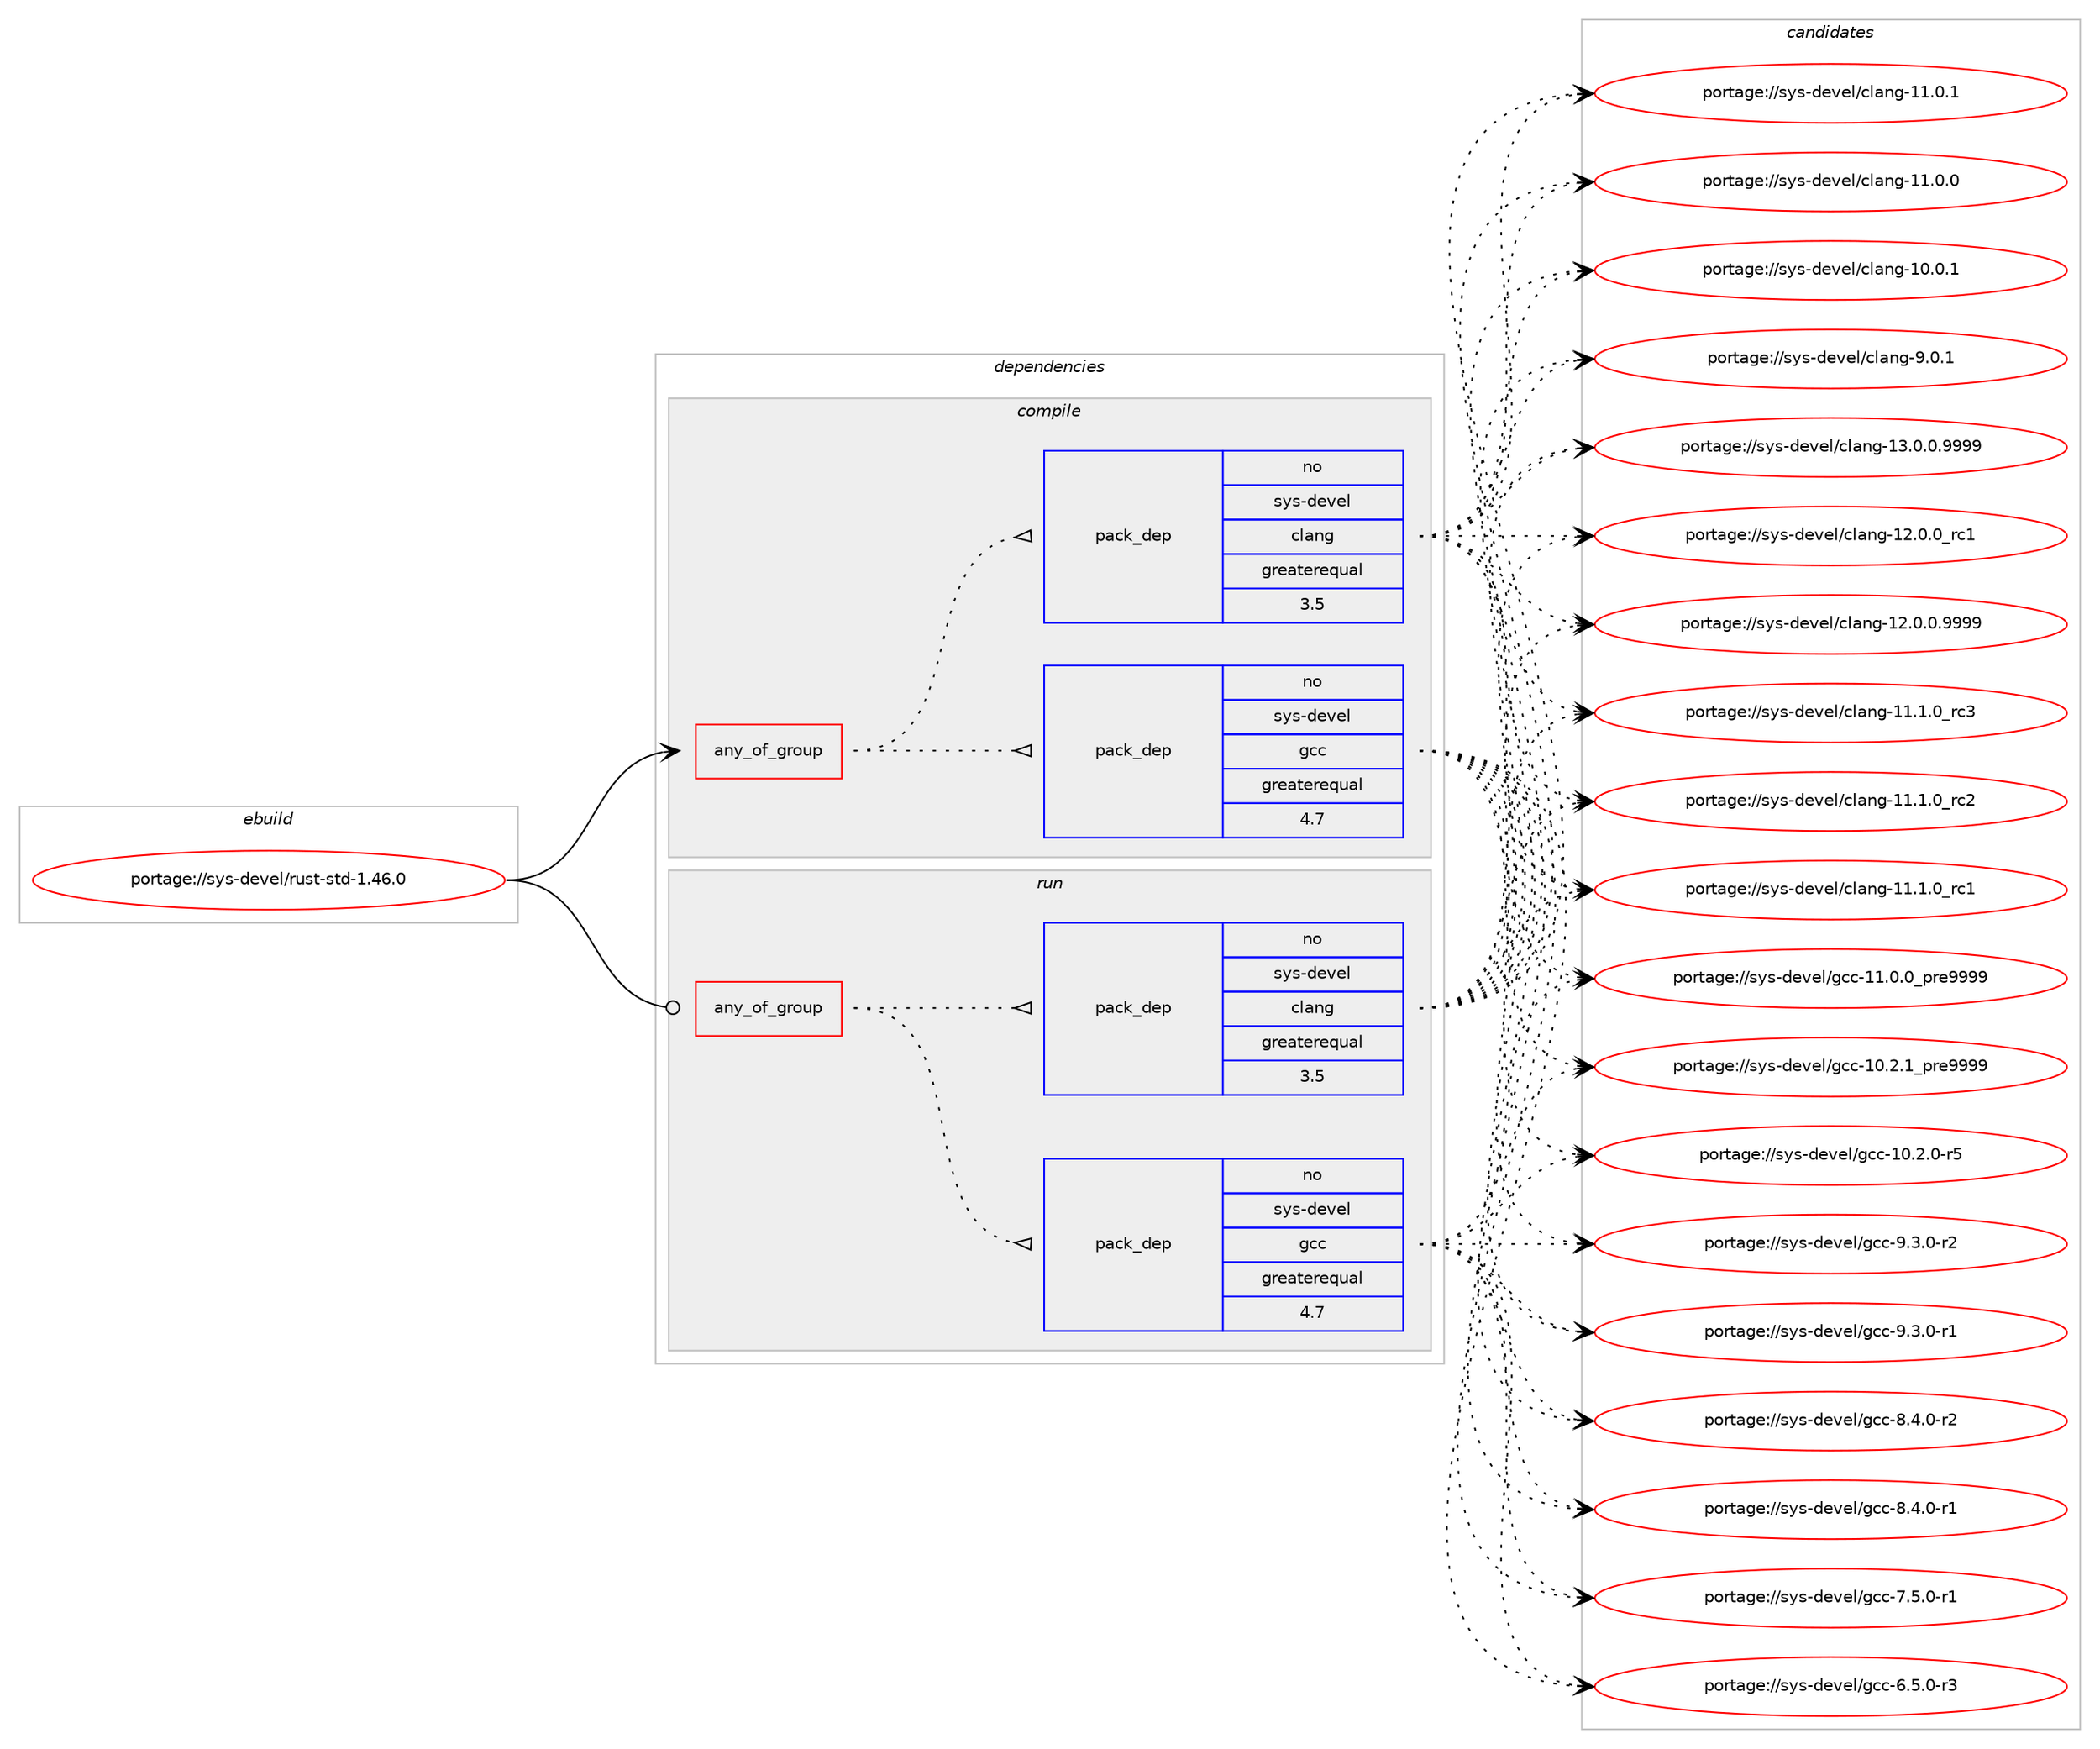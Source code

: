 digraph prolog {

# *************
# Graph options
# *************

newrank=true;
concentrate=true;
compound=true;
graph [rankdir=LR,fontname=Helvetica,fontsize=10,ranksep=1.5];#, ranksep=2.5, nodesep=0.2];
edge  [arrowhead=vee];
node  [fontname=Helvetica,fontsize=10];

# **********
# The ebuild
# **********

subgraph cluster_leftcol {
color=gray;
rank=same;
label=<<i>ebuild</i>>;
id [label="portage://sys-devel/rust-std-1.46.0", color=red, width=4, href="../sys-devel/rust-std-1.46.0.svg"];
}

# ****************
# The dependencies
# ****************

subgraph cluster_midcol {
color=gray;
label=<<i>dependencies</i>>;
subgraph cluster_compile {
fillcolor="#eeeeee";
style=filled;
label=<<i>compile</i>>;
subgraph any77 {
dependency6102 [label=<<TABLE BORDER="0" CELLBORDER="1" CELLSPACING="0" CELLPADDING="4"><TR><TD CELLPADDING="10">any_of_group</TD></TR></TABLE>>, shape=none, color=red];subgraph pack4458 {
dependency6103 [label=<<TABLE BORDER="0" CELLBORDER="1" CELLSPACING="0" CELLPADDING="4" WIDTH="220"><TR><TD ROWSPAN="6" CELLPADDING="30">pack_dep</TD></TR><TR><TD WIDTH="110">no</TD></TR><TR><TD>sys-devel</TD></TR><TR><TD>gcc</TD></TR><TR><TD>greaterequal</TD></TR><TR><TD>4.7</TD></TR></TABLE>>, shape=none, color=blue];
}
dependency6102:e -> dependency6103:w [weight=20,style="dotted",arrowhead="oinv"];
subgraph pack4459 {
dependency6104 [label=<<TABLE BORDER="0" CELLBORDER="1" CELLSPACING="0" CELLPADDING="4" WIDTH="220"><TR><TD ROWSPAN="6" CELLPADDING="30">pack_dep</TD></TR><TR><TD WIDTH="110">no</TD></TR><TR><TD>sys-devel</TD></TR><TR><TD>clang</TD></TR><TR><TD>greaterequal</TD></TR><TR><TD>3.5</TD></TR></TABLE>>, shape=none, color=blue];
}
dependency6102:e -> dependency6104:w [weight=20,style="dotted",arrowhead="oinv"];
}
id:e -> dependency6102:w [weight=20,style="solid",arrowhead="vee"];
}
subgraph cluster_compileandrun {
fillcolor="#eeeeee";
style=filled;
label=<<i>compile and run</i>>;
}
subgraph cluster_run {
fillcolor="#eeeeee";
style=filled;
label=<<i>run</i>>;
subgraph any78 {
dependency6105 [label=<<TABLE BORDER="0" CELLBORDER="1" CELLSPACING="0" CELLPADDING="4"><TR><TD CELLPADDING="10">any_of_group</TD></TR></TABLE>>, shape=none, color=red];subgraph pack4460 {
dependency6106 [label=<<TABLE BORDER="0" CELLBORDER="1" CELLSPACING="0" CELLPADDING="4" WIDTH="220"><TR><TD ROWSPAN="6" CELLPADDING="30">pack_dep</TD></TR><TR><TD WIDTH="110">no</TD></TR><TR><TD>sys-devel</TD></TR><TR><TD>gcc</TD></TR><TR><TD>greaterequal</TD></TR><TR><TD>4.7</TD></TR></TABLE>>, shape=none, color=blue];
}
dependency6105:e -> dependency6106:w [weight=20,style="dotted",arrowhead="oinv"];
subgraph pack4461 {
dependency6107 [label=<<TABLE BORDER="0" CELLBORDER="1" CELLSPACING="0" CELLPADDING="4" WIDTH="220"><TR><TD ROWSPAN="6" CELLPADDING="30">pack_dep</TD></TR><TR><TD WIDTH="110">no</TD></TR><TR><TD>sys-devel</TD></TR><TR><TD>clang</TD></TR><TR><TD>greaterequal</TD></TR><TR><TD>3.5</TD></TR></TABLE>>, shape=none, color=blue];
}
dependency6105:e -> dependency6107:w [weight=20,style="dotted",arrowhead="oinv"];
}
id:e -> dependency6105:w [weight=20,style="solid",arrowhead="odot"];
}
}

# **************
# The candidates
# **************

subgraph cluster_choices {
rank=same;
color=gray;
label=<<i>candidates</i>>;

subgraph choice4458 {
color=black;
nodesep=1;
choice115121115451001011181011084710399994557465146484511450 [label="portage://sys-devel/gcc-9.3.0-r2", color=red, width=4,href="../sys-devel/gcc-9.3.0-r2.svg"];
choice115121115451001011181011084710399994557465146484511449 [label="portage://sys-devel/gcc-9.3.0-r1", color=red, width=4,href="../sys-devel/gcc-9.3.0-r1.svg"];
choice115121115451001011181011084710399994556465246484511450 [label="portage://sys-devel/gcc-8.4.0-r2", color=red, width=4,href="../sys-devel/gcc-8.4.0-r2.svg"];
choice115121115451001011181011084710399994556465246484511449 [label="portage://sys-devel/gcc-8.4.0-r1", color=red, width=4,href="../sys-devel/gcc-8.4.0-r1.svg"];
choice115121115451001011181011084710399994555465346484511449 [label="portage://sys-devel/gcc-7.5.0-r1", color=red, width=4,href="../sys-devel/gcc-7.5.0-r1.svg"];
choice115121115451001011181011084710399994554465346484511451 [label="portage://sys-devel/gcc-6.5.0-r3", color=red, width=4,href="../sys-devel/gcc-6.5.0-r3.svg"];
choice11512111545100101118101108471039999454949464846489511211410157575757 [label="portage://sys-devel/gcc-11.0.0_pre9999", color=red, width=4,href="../sys-devel/gcc-11.0.0_pre9999.svg"];
choice11512111545100101118101108471039999454948465046499511211410157575757 [label="portage://sys-devel/gcc-10.2.1_pre9999", color=red, width=4,href="../sys-devel/gcc-10.2.1_pre9999.svg"];
choice11512111545100101118101108471039999454948465046484511453 [label="portage://sys-devel/gcc-10.2.0-r5", color=red, width=4,href="../sys-devel/gcc-10.2.0-r5.svg"];
dependency6103:e -> choice115121115451001011181011084710399994557465146484511450:w [style=dotted,weight="100"];
dependency6103:e -> choice115121115451001011181011084710399994557465146484511449:w [style=dotted,weight="100"];
dependency6103:e -> choice115121115451001011181011084710399994556465246484511450:w [style=dotted,weight="100"];
dependency6103:e -> choice115121115451001011181011084710399994556465246484511449:w [style=dotted,weight="100"];
dependency6103:e -> choice115121115451001011181011084710399994555465346484511449:w [style=dotted,weight="100"];
dependency6103:e -> choice115121115451001011181011084710399994554465346484511451:w [style=dotted,weight="100"];
dependency6103:e -> choice11512111545100101118101108471039999454949464846489511211410157575757:w [style=dotted,weight="100"];
dependency6103:e -> choice11512111545100101118101108471039999454948465046499511211410157575757:w [style=dotted,weight="100"];
dependency6103:e -> choice11512111545100101118101108471039999454948465046484511453:w [style=dotted,weight="100"];
}
subgraph choice4459 {
color=black;
nodesep=1;
choice11512111545100101118101108479910897110103455746484649 [label="portage://sys-devel/clang-9.0.1", color=red, width=4,href="../sys-devel/clang-9.0.1.svg"];
choice11512111545100101118101108479910897110103454951464846484657575757 [label="portage://sys-devel/clang-13.0.0.9999", color=red, width=4,href="../sys-devel/clang-13.0.0.9999.svg"];
choice1151211154510010111810110847991089711010345495046484648951149949 [label="portage://sys-devel/clang-12.0.0_rc1", color=red, width=4,href="../sys-devel/clang-12.0.0_rc1.svg"];
choice11512111545100101118101108479910897110103454950464846484657575757 [label="portage://sys-devel/clang-12.0.0.9999", color=red, width=4,href="../sys-devel/clang-12.0.0.9999.svg"];
choice1151211154510010111810110847991089711010345494946494648951149951 [label="portage://sys-devel/clang-11.1.0_rc3", color=red, width=4,href="../sys-devel/clang-11.1.0_rc3.svg"];
choice1151211154510010111810110847991089711010345494946494648951149950 [label="portage://sys-devel/clang-11.1.0_rc2", color=red, width=4,href="../sys-devel/clang-11.1.0_rc2.svg"];
choice1151211154510010111810110847991089711010345494946494648951149949 [label="portage://sys-devel/clang-11.1.0_rc1", color=red, width=4,href="../sys-devel/clang-11.1.0_rc1.svg"];
choice1151211154510010111810110847991089711010345494946484649 [label="portage://sys-devel/clang-11.0.1", color=red, width=4,href="../sys-devel/clang-11.0.1.svg"];
choice1151211154510010111810110847991089711010345494946484648 [label="portage://sys-devel/clang-11.0.0", color=red, width=4,href="../sys-devel/clang-11.0.0.svg"];
choice1151211154510010111810110847991089711010345494846484649 [label="portage://sys-devel/clang-10.0.1", color=red, width=4,href="../sys-devel/clang-10.0.1.svg"];
dependency6104:e -> choice11512111545100101118101108479910897110103455746484649:w [style=dotted,weight="100"];
dependency6104:e -> choice11512111545100101118101108479910897110103454951464846484657575757:w [style=dotted,weight="100"];
dependency6104:e -> choice1151211154510010111810110847991089711010345495046484648951149949:w [style=dotted,weight="100"];
dependency6104:e -> choice11512111545100101118101108479910897110103454950464846484657575757:w [style=dotted,weight="100"];
dependency6104:e -> choice1151211154510010111810110847991089711010345494946494648951149951:w [style=dotted,weight="100"];
dependency6104:e -> choice1151211154510010111810110847991089711010345494946494648951149950:w [style=dotted,weight="100"];
dependency6104:e -> choice1151211154510010111810110847991089711010345494946494648951149949:w [style=dotted,weight="100"];
dependency6104:e -> choice1151211154510010111810110847991089711010345494946484649:w [style=dotted,weight="100"];
dependency6104:e -> choice1151211154510010111810110847991089711010345494946484648:w [style=dotted,weight="100"];
dependency6104:e -> choice1151211154510010111810110847991089711010345494846484649:w [style=dotted,weight="100"];
}
subgraph choice4460 {
color=black;
nodesep=1;
choice115121115451001011181011084710399994557465146484511450 [label="portage://sys-devel/gcc-9.3.0-r2", color=red, width=4,href="../sys-devel/gcc-9.3.0-r2.svg"];
choice115121115451001011181011084710399994557465146484511449 [label="portage://sys-devel/gcc-9.3.0-r1", color=red, width=4,href="../sys-devel/gcc-9.3.0-r1.svg"];
choice115121115451001011181011084710399994556465246484511450 [label="portage://sys-devel/gcc-8.4.0-r2", color=red, width=4,href="../sys-devel/gcc-8.4.0-r2.svg"];
choice115121115451001011181011084710399994556465246484511449 [label="portage://sys-devel/gcc-8.4.0-r1", color=red, width=4,href="../sys-devel/gcc-8.4.0-r1.svg"];
choice115121115451001011181011084710399994555465346484511449 [label="portage://sys-devel/gcc-7.5.0-r1", color=red, width=4,href="../sys-devel/gcc-7.5.0-r1.svg"];
choice115121115451001011181011084710399994554465346484511451 [label="portage://sys-devel/gcc-6.5.0-r3", color=red, width=4,href="../sys-devel/gcc-6.5.0-r3.svg"];
choice11512111545100101118101108471039999454949464846489511211410157575757 [label="portage://sys-devel/gcc-11.0.0_pre9999", color=red, width=4,href="../sys-devel/gcc-11.0.0_pre9999.svg"];
choice11512111545100101118101108471039999454948465046499511211410157575757 [label="portage://sys-devel/gcc-10.2.1_pre9999", color=red, width=4,href="../sys-devel/gcc-10.2.1_pre9999.svg"];
choice11512111545100101118101108471039999454948465046484511453 [label="portage://sys-devel/gcc-10.2.0-r5", color=red, width=4,href="../sys-devel/gcc-10.2.0-r5.svg"];
dependency6106:e -> choice115121115451001011181011084710399994557465146484511450:w [style=dotted,weight="100"];
dependency6106:e -> choice115121115451001011181011084710399994557465146484511449:w [style=dotted,weight="100"];
dependency6106:e -> choice115121115451001011181011084710399994556465246484511450:w [style=dotted,weight="100"];
dependency6106:e -> choice115121115451001011181011084710399994556465246484511449:w [style=dotted,weight="100"];
dependency6106:e -> choice115121115451001011181011084710399994555465346484511449:w [style=dotted,weight="100"];
dependency6106:e -> choice115121115451001011181011084710399994554465346484511451:w [style=dotted,weight="100"];
dependency6106:e -> choice11512111545100101118101108471039999454949464846489511211410157575757:w [style=dotted,weight="100"];
dependency6106:e -> choice11512111545100101118101108471039999454948465046499511211410157575757:w [style=dotted,weight="100"];
dependency6106:e -> choice11512111545100101118101108471039999454948465046484511453:w [style=dotted,weight="100"];
}
subgraph choice4461 {
color=black;
nodesep=1;
choice11512111545100101118101108479910897110103455746484649 [label="portage://sys-devel/clang-9.0.1", color=red, width=4,href="../sys-devel/clang-9.0.1.svg"];
choice11512111545100101118101108479910897110103454951464846484657575757 [label="portage://sys-devel/clang-13.0.0.9999", color=red, width=4,href="../sys-devel/clang-13.0.0.9999.svg"];
choice1151211154510010111810110847991089711010345495046484648951149949 [label="portage://sys-devel/clang-12.0.0_rc1", color=red, width=4,href="../sys-devel/clang-12.0.0_rc1.svg"];
choice11512111545100101118101108479910897110103454950464846484657575757 [label="portage://sys-devel/clang-12.0.0.9999", color=red, width=4,href="../sys-devel/clang-12.0.0.9999.svg"];
choice1151211154510010111810110847991089711010345494946494648951149951 [label="portage://sys-devel/clang-11.1.0_rc3", color=red, width=4,href="../sys-devel/clang-11.1.0_rc3.svg"];
choice1151211154510010111810110847991089711010345494946494648951149950 [label="portage://sys-devel/clang-11.1.0_rc2", color=red, width=4,href="../sys-devel/clang-11.1.0_rc2.svg"];
choice1151211154510010111810110847991089711010345494946494648951149949 [label="portage://sys-devel/clang-11.1.0_rc1", color=red, width=4,href="../sys-devel/clang-11.1.0_rc1.svg"];
choice1151211154510010111810110847991089711010345494946484649 [label="portage://sys-devel/clang-11.0.1", color=red, width=4,href="../sys-devel/clang-11.0.1.svg"];
choice1151211154510010111810110847991089711010345494946484648 [label="portage://sys-devel/clang-11.0.0", color=red, width=4,href="../sys-devel/clang-11.0.0.svg"];
choice1151211154510010111810110847991089711010345494846484649 [label="portage://sys-devel/clang-10.0.1", color=red, width=4,href="../sys-devel/clang-10.0.1.svg"];
dependency6107:e -> choice11512111545100101118101108479910897110103455746484649:w [style=dotted,weight="100"];
dependency6107:e -> choice11512111545100101118101108479910897110103454951464846484657575757:w [style=dotted,weight="100"];
dependency6107:e -> choice1151211154510010111810110847991089711010345495046484648951149949:w [style=dotted,weight="100"];
dependency6107:e -> choice11512111545100101118101108479910897110103454950464846484657575757:w [style=dotted,weight="100"];
dependency6107:e -> choice1151211154510010111810110847991089711010345494946494648951149951:w [style=dotted,weight="100"];
dependency6107:e -> choice1151211154510010111810110847991089711010345494946494648951149950:w [style=dotted,weight="100"];
dependency6107:e -> choice1151211154510010111810110847991089711010345494946494648951149949:w [style=dotted,weight="100"];
dependency6107:e -> choice1151211154510010111810110847991089711010345494946484649:w [style=dotted,weight="100"];
dependency6107:e -> choice1151211154510010111810110847991089711010345494946484648:w [style=dotted,weight="100"];
dependency6107:e -> choice1151211154510010111810110847991089711010345494846484649:w [style=dotted,weight="100"];
}
}

}
